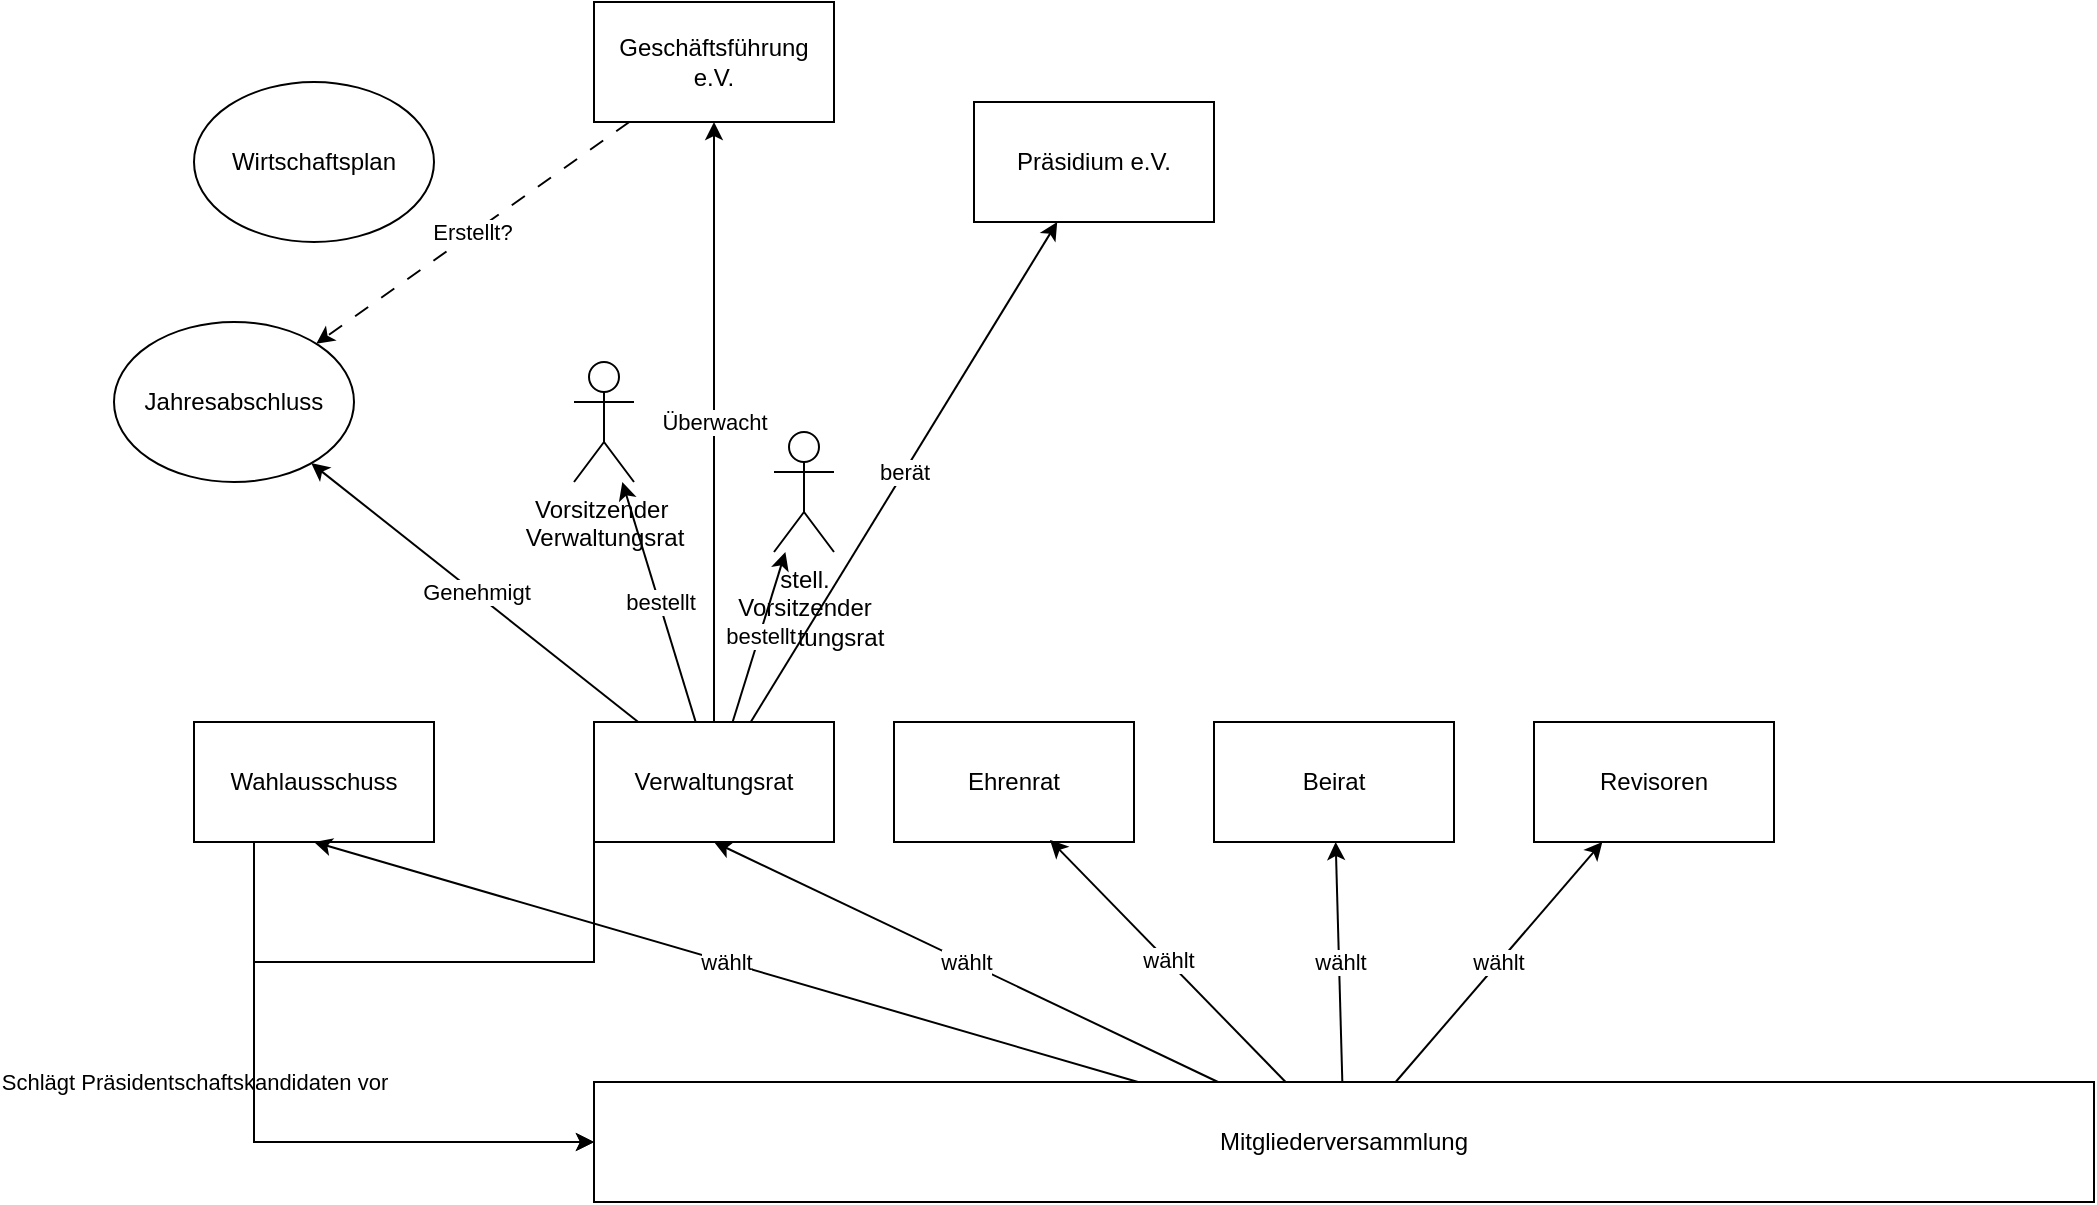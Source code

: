 <mxfile version="23.0.2" type="github">
  <diagram id="prtHgNgQTEPvFCAcTncT" name="Page-1">
    <mxGraphModel dx="2320" dy="739" grid="1" gridSize="10" guides="1" tooltips="1" connect="1" arrows="1" fold="1" page="1" pageScale="1" pageWidth="827" pageHeight="1169" math="0" shadow="0">
      <root>
        <mxCell id="0" />
        <mxCell id="1" parent="0" />
        <mxCell id="5YO8LLsSh-AyEsvJpuwk-9" value="Mitgliederversammlung" style="rounded=0;whiteSpace=wrap;html=1;" vertex="1" parent="1">
          <mxGeometry x="40" y="850" width="750" height="60" as="geometry" />
        </mxCell>
        <object label="Verwaltungsrat" Mitglieder="8" Amtsdauer="4 Jahre" Tagungsturnus="mind. 4 / Jahr" Beschlüsse="einfache Mehrheit" placeholders="1" id="5YO8LLsSh-AyEsvJpuwk-11">
          <mxCell style="rounded=0;whiteSpace=wrap;html=1;" vertex="1" parent="1">
            <mxGeometry x="40" y="670" width="120" height="60" as="geometry" />
          </mxCell>
        </object>
        <mxCell id="5YO8LLsSh-AyEsvJpuwk-12" value="Ehrenrat" style="rounded=0;whiteSpace=wrap;html=1;" vertex="1" parent="1">
          <mxGeometry x="190" y="670" width="120" height="60" as="geometry" />
        </mxCell>
        <mxCell id="5YO8LLsSh-AyEsvJpuwk-13" value="Beirat" style="rounded=0;whiteSpace=wrap;html=1;" vertex="1" parent="1">
          <mxGeometry x="350" y="670" width="120" height="60" as="geometry" />
        </mxCell>
        <mxCell id="5YO8LLsSh-AyEsvJpuwk-14" value="Revisoren" style="rounded=0;whiteSpace=wrap;html=1;" vertex="1" parent="1">
          <mxGeometry x="510" y="670" width="120" height="60" as="geometry" />
        </mxCell>
        <mxCell id="5YO8LLsSh-AyEsvJpuwk-15" value="Wahlausschuss" style="rounded=0;whiteSpace=wrap;html=1;" vertex="1" parent="1">
          <mxGeometry x="-160" y="670" width="120" height="60" as="geometry" />
        </mxCell>
        <mxCell id="5YO8LLsSh-AyEsvJpuwk-16" value="bestellt" style="endArrow=classic;html=1;rounded=0;" edge="1" parent="1" source="5YO8LLsSh-AyEsvJpuwk-11" target="5YO8LLsSh-AyEsvJpuwk-22">
          <mxGeometry width="50" height="50" relative="1" as="geometry">
            <mxPoint x="580" y="590" as="sourcePoint" />
            <mxPoint x="630" y="540" as="targetPoint" />
          </mxGeometry>
        </mxCell>
        <mxCell id="5YO8LLsSh-AyEsvJpuwk-17" value="wählt" style="endArrow=classic;html=1;rounded=0;entryX=0.65;entryY=0.983;entryDx=0;entryDy=0;entryPerimeter=0;" edge="1" parent="1" source="5YO8LLsSh-AyEsvJpuwk-9" target="5YO8LLsSh-AyEsvJpuwk-12">
          <mxGeometry width="50" height="50" relative="1" as="geometry">
            <mxPoint x="313" y="800" as="sourcePoint" />
            <mxPoint x="96" y="742" as="targetPoint" />
          </mxGeometry>
        </mxCell>
        <mxCell id="5YO8LLsSh-AyEsvJpuwk-18" value="wählt" style="endArrow=classic;html=1;rounded=0;" edge="1" parent="1" source="5YO8LLsSh-AyEsvJpuwk-9" target="5YO8LLsSh-AyEsvJpuwk-13">
          <mxGeometry width="50" height="50" relative="1" as="geometry">
            <mxPoint x="377" y="800" as="sourcePoint" />
            <mxPoint x="278" y="739" as="targetPoint" />
          </mxGeometry>
        </mxCell>
        <mxCell id="5YO8LLsSh-AyEsvJpuwk-19" value="wählt" style="endArrow=classic;html=1;rounded=0;" edge="1" parent="1" source="5YO8LLsSh-AyEsvJpuwk-9" target="5YO8LLsSh-AyEsvJpuwk-14">
          <mxGeometry width="50" height="50" relative="1" as="geometry">
            <mxPoint x="424" y="800" as="sourcePoint" />
            <mxPoint x="421" y="740" as="targetPoint" />
          </mxGeometry>
        </mxCell>
        <mxCell id="5YO8LLsSh-AyEsvJpuwk-20" value="wählt" style="endArrow=classic;html=1;rounded=0;entryX=0.5;entryY=1;entryDx=0;entryDy=0;" edge="1" parent="1" source="5YO8LLsSh-AyEsvJpuwk-9" target="5YO8LLsSh-AyEsvJpuwk-15">
          <mxGeometry width="50" height="50" relative="1" as="geometry">
            <mxPoint x="464" y="800" as="sourcePoint" />
            <mxPoint x="740" y="760" as="targetPoint" />
          </mxGeometry>
        </mxCell>
        <mxCell id="5YO8LLsSh-AyEsvJpuwk-22" value="Vorsitzender&amp;nbsp;&lt;br&gt;Verwaltungsrat" style="shape=umlActor;verticalLabelPosition=bottom;verticalAlign=top;html=1;outlineConnect=0;" vertex="1" parent="1">
          <mxGeometry x="30" y="490" width="30" height="60" as="geometry" />
        </mxCell>
        <mxCell id="5YO8LLsSh-AyEsvJpuwk-23" value="stell. &lt;br&gt;Vorsitzender&lt;br&gt;Verwaltungsrat" style="shape=umlActor;verticalLabelPosition=bottom;verticalAlign=top;html=1;outlineConnect=0;" vertex="1" parent="1">
          <mxGeometry x="130" y="525" width="30" height="60" as="geometry" />
        </mxCell>
        <mxCell id="5YO8LLsSh-AyEsvJpuwk-28" value="bestellt" style="endArrow=classic;html=1;rounded=0;" edge="1" parent="1" source="5YO8LLsSh-AyEsvJpuwk-11" target="5YO8LLsSh-AyEsvJpuwk-23">
          <mxGeometry width="50" height="50" relative="1" as="geometry">
            <mxPoint x="101" y="680" as="sourcePoint" />
            <mxPoint x="64" y="560" as="targetPoint" />
          </mxGeometry>
        </mxCell>
        <mxCell id="5YO8LLsSh-AyEsvJpuwk-29" value="wählt" style="endArrow=classic;html=1;rounded=0;entryX=0.5;entryY=1;entryDx=0;entryDy=0;" edge="1" parent="1" source="5YO8LLsSh-AyEsvJpuwk-9" target="5YO8LLsSh-AyEsvJpuwk-11">
          <mxGeometry width="50" height="50" relative="1" as="geometry">
            <mxPoint x="377" y="800" as="sourcePoint" />
            <mxPoint x="278" y="739" as="targetPoint" />
          </mxGeometry>
        </mxCell>
        <object label="Geschäftsführung e.V." Mitglieder="8" Amtsdauer="4 Jahre" Tagungsturnus="mind. 4 / Jahr" Beschlüsse="einfache Mehrheit" placeholders="1" id="5YO8LLsSh-AyEsvJpuwk-30">
          <mxCell style="rounded=0;whiteSpace=wrap;html=1;" vertex="1" parent="1">
            <mxGeometry x="40" y="310" width="120" height="60" as="geometry" />
          </mxCell>
        </object>
        <mxCell id="5YO8LLsSh-AyEsvJpuwk-31" value="Überwacht" style="endArrow=classic;html=1;rounded=0;entryX=0.5;entryY=1;entryDx=0;entryDy=0;" edge="1" parent="1" source="5YO8LLsSh-AyEsvJpuwk-11" target="5YO8LLsSh-AyEsvJpuwk-30">
          <mxGeometry width="50" height="50" relative="1" as="geometry">
            <mxPoint x="350" y="640" as="sourcePoint" />
            <mxPoint x="400" y="590" as="targetPoint" />
          </mxGeometry>
        </mxCell>
        <mxCell id="5YO8LLsSh-AyEsvJpuwk-32" value="Jahresabschluss" style="ellipse;whiteSpace=wrap;html=1;" vertex="1" parent="1">
          <mxGeometry x="-200" y="470" width="120" height="80" as="geometry" />
        </mxCell>
        <mxCell id="5YO8LLsSh-AyEsvJpuwk-33" value="Genehmigt" style="endArrow=classic;html=1;rounded=0;" edge="1" parent="1" source="5YO8LLsSh-AyEsvJpuwk-11" target="5YO8LLsSh-AyEsvJpuwk-32">
          <mxGeometry width="50" height="50" relative="1" as="geometry">
            <mxPoint x="110" y="680" as="sourcePoint" />
            <mxPoint x="110" y="380" as="targetPoint" />
          </mxGeometry>
        </mxCell>
        <mxCell id="5YO8LLsSh-AyEsvJpuwk-34" value="Erstellt?" style="endArrow=classic;html=1;rounded=0;dashed=1;dashPattern=8 8;" edge="1" parent="1" source="5YO8LLsSh-AyEsvJpuwk-30" target="5YO8LLsSh-AyEsvJpuwk-32">
          <mxGeometry width="50" height="50" relative="1" as="geometry">
            <mxPoint x="350" y="640" as="sourcePoint" />
            <mxPoint x="400" y="590" as="targetPoint" />
          </mxGeometry>
        </mxCell>
        <mxCell id="5YO8LLsSh-AyEsvJpuwk-36" value="Präsidium e.V." style="rounded=0;whiteSpace=wrap;html=1;" vertex="1" parent="1">
          <mxGeometry x="230" y="360" width="120" height="60" as="geometry" />
        </mxCell>
        <mxCell id="5YO8LLsSh-AyEsvJpuwk-37" value="berät" style="endArrow=classic;html=1;rounded=0;" edge="1" parent="1" source="5YO8LLsSh-AyEsvJpuwk-11" target="5YO8LLsSh-AyEsvJpuwk-36">
          <mxGeometry width="50" height="50" relative="1" as="geometry">
            <mxPoint x="110" y="680" as="sourcePoint" />
            <mxPoint x="110" y="380" as="targetPoint" />
          </mxGeometry>
        </mxCell>
        <mxCell id="5YO8LLsSh-AyEsvJpuwk-38" value="Wirtschaftsplan" style="ellipse;whiteSpace=wrap;html=1;" vertex="1" parent="1">
          <mxGeometry x="-160" y="350" width="120" height="80" as="geometry" />
        </mxCell>
        <mxCell id="5YO8LLsSh-AyEsvJpuwk-40" value="Schlägt Präsidentschaftskandidaten vor" style="endArrow=classic;html=1;rounded=0;exitX=0.25;exitY=1;exitDx=0;exitDy=0;entryX=0;entryY=0.5;entryDx=0;entryDy=0;edgeStyle=orthogonalEdgeStyle;" edge="1" parent="1" source="5YO8LLsSh-AyEsvJpuwk-15" target="5YO8LLsSh-AyEsvJpuwk-9">
          <mxGeometry x="-0.25" y="-30" width="50" height="50" relative="1" as="geometry">
            <mxPoint x="350" y="630" as="sourcePoint" />
            <mxPoint x="400" y="580" as="targetPoint" />
            <mxPoint as="offset" />
          </mxGeometry>
        </mxCell>
        <mxCell id="5YO8LLsSh-AyEsvJpuwk-41" value="" style="endArrow=classic;html=1;rounded=0;exitX=0;exitY=1;exitDx=0;exitDy=0;entryX=0;entryY=0.5;entryDx=0;entryDy=0;edgeStyle=orthogonalEdgeStyle;" edge="1" parent="1" source="5YO8LLsSh-AyEsvJpuwk-11" target="5YO8LLsSh-AyEsvJpuwk-9">
          <mxGeometry width="50" height="50" relative="1" as="geometry">
            <mxPoint x="350" y="630" as="sourcePoint" />
            <mxPoint x="400" y="580" as="targetPoint" />
            <Array as="points">
              <mxPoint x="40" y="790" />
              <mxPoint x="-130" y="790" />
              <mxPoint x="-130" y="880" />
            </Array>
          </mxGeometry>
        </mxCell>
      </root>
    </mxGraphModel>
  </diagram>
</mxfile>
